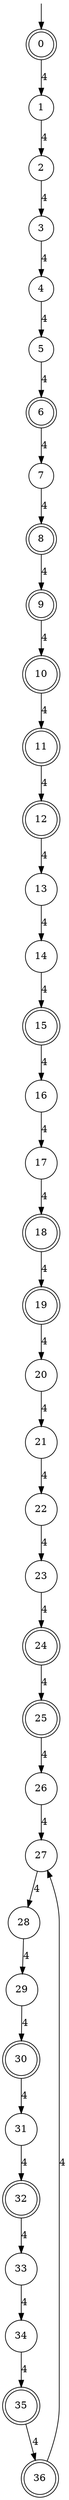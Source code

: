 digraph g {

	s0 [shape="doublecircle" label="0"];
	s1 [shape="circle" label="1"];
	s2 [shape="circle" label="2"];
	s3 [shape="circle" label="3"];
	s4 [shape="circle" label="4"];
	s5 [shape="circle" label="5"];
	s6 [shape="doublecircle" label="6"];
	s7 [shape="circle" label="7"];
	s8 [shape="doublecircle" label="8"];
	s9 [shape="doublecircle" label="9"];
	s10 [shape="doublecircle" label="10"];
	s11 [shape="doublecircle" label="11"];
	s12 [shape="doublecircle" label="12"];
	s13 [shape="circle" label="13"];
	s14 [shape="circle" label="14"];
	s15 [shape="doublecircle" label="15"];
	s16 [shape="circle" label="16"];
	s17 [shape="circle" label="17"];
	s18 [shape="doublecircle" label="18"];
	s19 [shape="doublecircle" label="19"];
	s20 [shape="circle" label="20"];
	s21 [shape="circle" label="21"];
	s22 [shape="circle" label="22"];
	s23 [shape="circle" label="23"];
	s24 [shape="doublecircle" label="24"];
	s25 [shape="doublecircle" label="25"];
	s26 [shape="circle" label="26"];
	s27 [shape="circle" label="27"];
	s28 [shape="circle" label="28"];
	s29 [shape="circle" label="29"];
	s30 [shape="doublecircle" label="30"];
	s31 [shape="circle" label="31"];
	s32 [shape="doublecircle" label="32"];
	s33 [shape="circle" label="33"];
	s34 [shape="circle" label="34"];
	s35 [shape="doublecircle" label="35"];
	s36 [shape="doublecircle" label="36"];
	s0 -> s1 [label="4"];
	s1 -> s2 [label="4"];
	s2 -> s3 [label="4"];
	s3 -> s4 [label="4"];
	s4 -> s5 [label="4"];
	s5 -> s6 [label="4"];
	s6 -> s7 [label="4"];
	s7 -> s8 [label="4"];
	s8 -> s9 [label="4"];
	s9 -> s10 [label="4"];
	s10 -> s11 [label="4"];
	s11 -> s12 [label="4"];
	s12 -> s13 [label="4"];
	s13 -> s14 [label="4"];
	s14 -> s15 [label="4"];
	s15 -> s16 [label="4"];
	s16 -> s17 [label="4"];
	s17 -> s18 [label="4"];
	s18 -> s19 [label="4"];
	s19 -> s20 [label="4"];
	s20 -> s21 [label="4"];
	s21 -> s22 [label="4"];
	s22 -> s23 [label="4"];
	s23 -> s24 [label="4"];
	s24 -> s25 [label="4"];
	s25 -> s26 [label="4"];
	s26 -> s27 [label="4"];
	s27 -> s28 [label="4"];
	s28 -> s29 [label="4"];
	s29 -> s30 [label="4"];
	s30 -> s31 [label="4"];
	s31 -> s32 [label="4"];
	s32 -> s33 [label="4"];
	s33 -> s34 [label="4"];
	s34 -> s35 [label="4"];
	s35 -> s36 [label="4"];
	s36 -> s27 [label="4"];

__start0 [label="" shape="none" width="0" height="0"];
__start0 -> s0;

}
